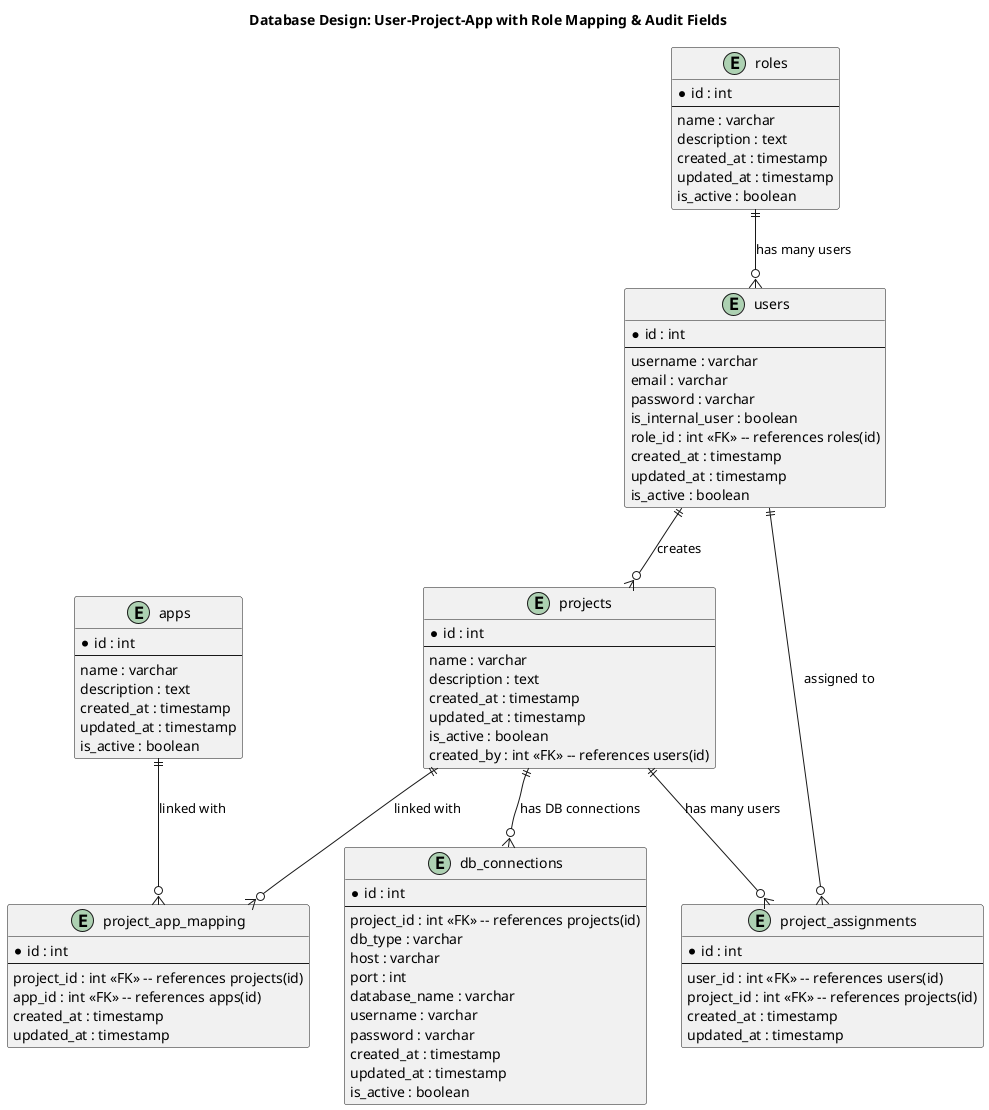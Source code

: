 @startuml
title Database Design: User–Project–App with Role Mapping & Audit Fields

entity "roles" as Role {
  *id : int
  --
  name : varchar
  description : text
  created_at : timestamp
  updated_at : timestamp
  is_active : boolean
}

entity "users" as User {
  *id : int
  --
  username : varchar
  email : varchar
  password : varchar
  is_internal_user : boolean
  role_id : int <<FK>> -- references roles(id)
  created_at : timestamp
  updated_at : timestamp
  is_active : boolean
}

entity "projects" as Project {
  *id : int
  --
  name : varchar
  description : text
  created_at : timestamp
  updated_at : timestamp
  is_active : boolean
  created_by : int <<FK>> -- references users(id)
}

entity "apps" as App {
  *id : int
  --
  name : varchar
  description : text
  created_at : timestamp
  updated_at : timestamp
  is_active : boolean
}

entity "project_app_mapping" as ProjectAppMap {
  *id : int
  --
  project_id : int <<FK>> -- references projects(id)
  app_id : int <<FK>> -- references apps(id)
  created_at : timestamp
  updated_at : timestamp
}

entity "project_assignments" as ProjectAssign {
  *id : int
  --
  user_id : int <<FK>> -- references users(id)
  project_id : int <<FK>> -- references projects(id)
  created_at : timestamp
  updated_at : timestamp
}

entity "db_connections" as DBConn {
  *id : int
  --
  project_id : int <<FK>> -- references projects(id)
  db_type : varchar
  host : varchar
  port : int
  database_name : varchar
  username : varchar
  password : varchar
  created_at : timestamp
  updated_at : timestamp
  is_active : boolean
}

' =======================
' Relationships
' =======================
Role ||--o{ User : "has many users"
User ||--o{ Project : "creates"
User ||--o{ ProjectAssign : "assigned to"
Project ||--o{ ProjectAssign : "has many users"
Project ||--o{ ProjectAppMap : "linked with"
App ||--o{ ProjectAppMap : "linked with"
Project ||--o{ DBConn : "has DB connections"

@enduml